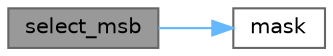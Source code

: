 digraph "select_msb"
{
 // LATEX_PDF_SIZE
  bgcolor="transparent";
  edge [fontname=Helvetica,fontsize=10,labelfontname=Helvetica,labelfontsize=10];
  node [fontname=Helvetica,fontsize=10,shape=box,height=0.2,width=0.4];
  rankdir="LR";
  Node1 [id="Node000001",label="select_msb",height=0.2,width=0.4,color="gray40", fillcolor="grey60", style="filled", fontcolor="black",tooltip="Return lanes from b if MSB of cond is set, else a."];
  Node1 -> Node2 [id="edge1_Node000001_Node000002",color="steelblue1",style="solid",tooltip=" "];
  Node2 [id="Node000002",label="mask",height=0.2,width=0.4,color="grey40", fillcolor="white", style="filled",URL="$astcenc__vecmathlib__neon__4_8h.html#ad9df1f93677ac4d73ece1d22cc345045",tooltip="Return a 4-bit mask code indicating mask status."];
}
